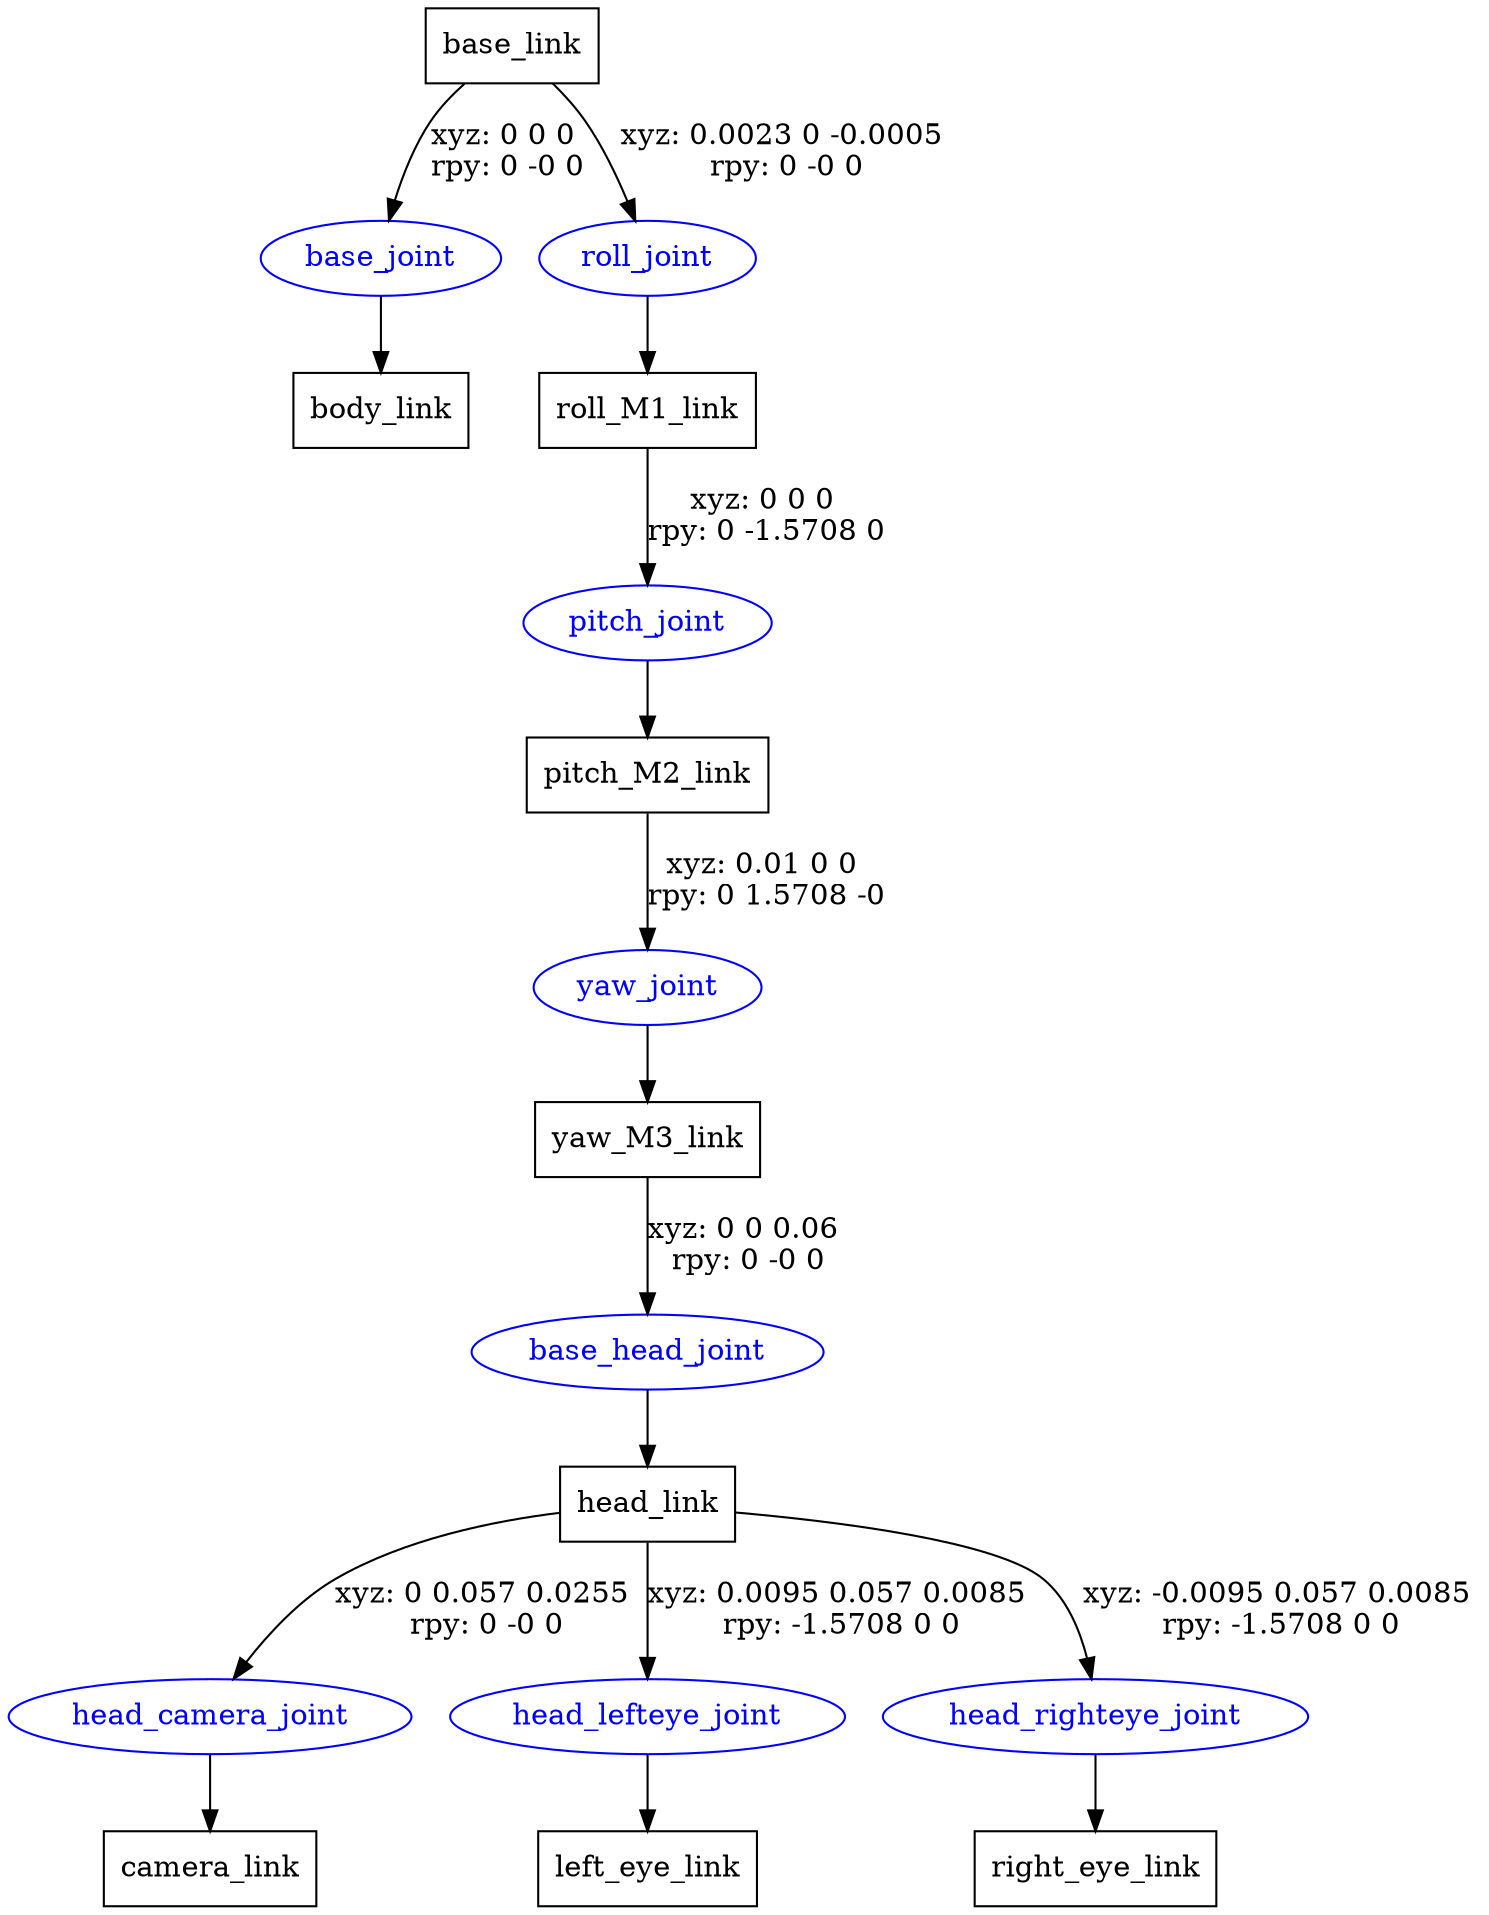 digraph G {
node [shape=box];
"base_link" [label="base_link"];
"body_link" [label="body_link"];
"roll_M1_link" [label="roll_M1_link"];
"pitch_M2_link" [label="pitch_M2_link"];
"yaw_M3_link" [label="yaw_M3_link"];
"head_link" [label="head_link"];
"camera_link" [label="camera_link"];
"left_eye_link" [label="left_eye_link"];
"right_eye_link" [label="right_eye_link"];
node [shape=ellipse, color=blue, fontcolor=blue];
"base_link" -> "base_joint" [label="xyz: 0 0 0 \nrpy: 0 -0 0"]
"base_joint" -> "body_link"
"base_link" -> "roll_joint" [label="xyz: 0.0023 0 -0.0005 \nrpy: 0 -0 0"]
"roll_joint" -> "roll_M1_link"
"roll_M1_link" -> "pitch_joint" [label="xyz: 0 0 0 \nrpy: 0 -1.5708 0"]
"pitch_joint" -> "pitch_M2_link"
"pitch_M2_link" -> "yaw_joint" [label="xyz: 0.01 0 0 \nrpy: 0 1.5708 -0"]
"yaw_joint" -> "yaw_M3_link"
"yaw_M3_link" -> "base_head_joint" [label="xyz: 0 0 0.06 \nrpy: 0 -0 0"]
"base_head_joint" -> "head_link"
"head_link" -> "head_camera_joint" [label="xyz: 0 0.057 0.0255 \nrpy: 0 -0 0"]
"head_camera_joint" -> "camera_link"
"head_link" -> "head_lefteye_joint" [label="xyz: 0.0095 0.057 0.0085 \nrpy: -1.5708 0 0"]
"head_lefteye_joint" -> "left_eye_link"
"head_link" -> "head_righteye_joint" [label="xyz: -0.0095 0.057 0.0085 \nrpy: -1.5708 0 0"]
"head_righteye_joint" -> "right_eye_link"
}
